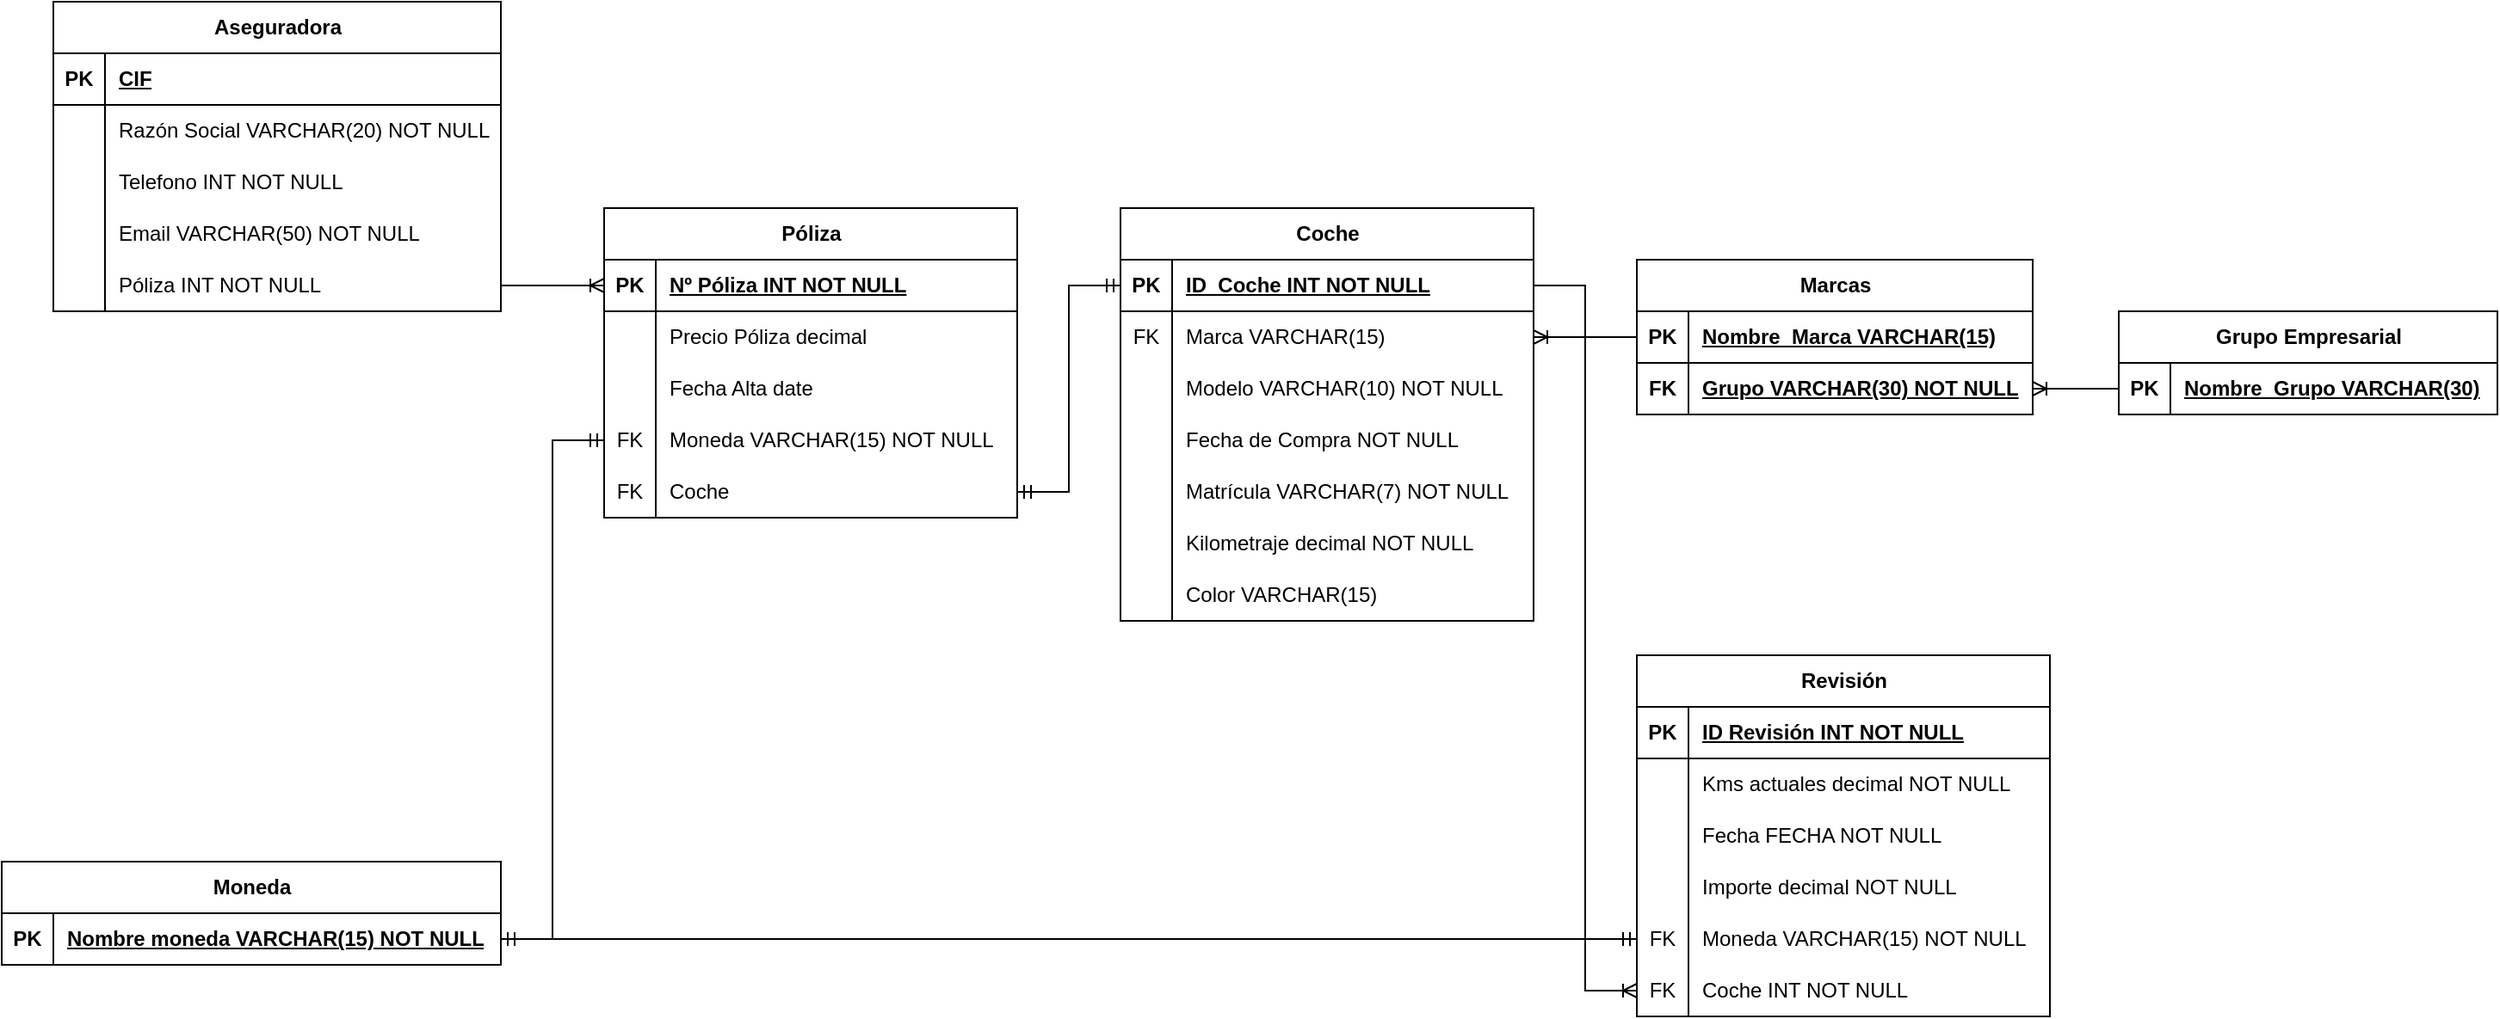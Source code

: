 <mxfile version="21.6.8" type="device">
  <diagram name="Page-1" id="Ce3PiurtDu2Wg8U3uvHD">
    <mxGraphModel dx="2472" dy="875" grid="1" gridSize="10" guides="1" tooltips="1" connect="1" arrows="1" fold="1" page="0" pageScale="1" pageWidth="850" pageHeight="1100" math="0" shadow="0">
      <root>
        <mxCell id="0" />
        <mxCell id="1" parent="0" />
        <mxCell id="8DVN0XSkMeJQT1lrEcgG-28" value="Coche" style="shape=table;startSize=30;container=1;collapsible=1;childLayout=tableLayout;fixedRows=1;rowLines=0;fontStyle=1;align=center;resizeLast=1;html=1;" parent="1" vertex="1">
          <mxGeometry x="-30" y="200" width="240" height="240" as="geometry" />
        </mxCell>
        <mxCell id="8DVN0XSkMeJQT1lrEcgG-29" value="" style="shape=tableRow;horizontal=0;startSize=0;swimlaneHead=0;swimlaneBody=0;fillColor=none;collapsible=0;dropTarget=0;points=[[0,0.5],[1,0.5]];portConstraint=eastwest;top=0;left=0;right=0;bottom=1;" parent="8DVN0XSkMeJQT1lrEcgG-28" vertex="1">
          <mxGeometry y="30" width="240" height="30" as="geometry" />
        </mxCell>
        <mxCell id="8DVN0XSkMeJQT1lrEcgG-30" value="PK" style="shape=partialRectangle;connectable=0;fillColor=none;top=0;left=0;bottom=0;right=0;fontStyle=1;overflow=hidden;whiteSpace=wrap;html=1;" parent="8DVN0XSkMeJQT1lrEcgG-29" vertex="1">
          <mxGeometry width="30" height="30" as="geometry">
            <mxRectangle width="30" height="30" as="alternateBounds" />
          </mxGeometry>
        </mxCell>
        <mxCell id="8DVN0XSkMeJQT1lrEcgG-31" value="ID_Coche INT NOT NULL" style="shape=partialRectangle;connectable=0;fillColor=none;top=0;left=0;bottom=0;right=0;align=left;spacingLeft=6;fontStyle=5;overflow=hidden;whiteSpace=wrap;html=1;" parent="8DVN0XSkMeJQT1lrEcgG-29" vertex="1">
          <mxGeometry x="30" width="210" height="30" as="geometry">
            <mxRectangle width="210" height="30" as="alternateBounds" />
          </mxGeometry>
        </mxCell>
        <mxCell id="8DVN0XSkMeJQT1lrEcgG-32" value="" style="shape=tableRow;horizontal=0;startSize=0;swimlaneHead=0;swimlaneBody=0;fillColor=none;collapsible=0;dropTarget=0;points=[[0,0.5],[1,0.5]];portConstraint=eastwest;top=0;left=0;right=0;bottom=0;" parent="8DVN0XSkMeJQT1lrEcgG-28" vertex="1">
          <mxGeometry y="60" width="240" height="30" as="geometry" />
        </mxCell>
        <mxCell id="8DVN0XSkMeJQT1lrEcgG-33" value="FK" style="shape=partialRectangle;connectable=0;fillColor=none;top=0;left=0;bottom=0;right=0;editable=1;overflow=hidden;whiteSpace=wrap;html=1;" parent="8DVN0XSkMeJQT1lrEcgG-32" vertex="1">
          <mxGeometry width="30" height="30" as="geometry">
            <mxRectangle width="30" height="30" as="alternateBounds" />
          </mxGeometry>
        </mxCell>
        <mxCell id="8DVN0XSkMeJQT1lrEcgG-34" value="Marca VARCHAR(15)" style="shape=partialRectangle;connectable=0;fillColor=none;top=0;left=0;bottom=0;right=0;align=left;spacingLeft=6;overflow=hidden;whiteSpace=wrap;html=1;" parent="8DVN0XSkMeJQT1lrEcgG-32" vertex="1">
          <mxGeometry x="30" width="210" height="30" as="geometry">
            <mxRectangle width="210" height="30" as="alternateBounds" />
          </mxGeometry>
        </mxCell>
        <mxCell id="8DVN0XSkMeJQT1lrEcgG-35" value="" style="shape=tableRow;horizontal=0;startSize=0;swimlaneHead=0;swimlaneBody=0;fillColor=none;collapsible=0;dropTarget=0;points=[[0,0.5],[1,0.5]];portConstraint=eastwest;top=0;left=0;right=0;bottom=0;" parent="8DVN0XSkMeJQT1lrEcgG-28" vertex="1">
          <mxGeometry y="90" width="240" height="30" as="geometry" />
        </mxCell>
        <mxCell id="8DVN0XSkMeJQT1lrEcgG-36" value="" style="shape=partialRectangle;connectable=0;fillColor=none;top=0;left=0;bottom=0;right=0;editable=1;overflow=hidden;whiteSpace=wrap;html=1;" parent="8DVN0XSkMeJQT1lrEcgG-35" vertex="1">
          <mxGeometry width="30" height="30" as="geometry">
            <mxRectangle width="30" height="30" as="alternateBounds" />
          </mxGeometry>
        </mxCell>
        <mxCell id="8DVN0XSkMeJQT1lrEcgG-37" value="Modelo VARCHAR(10) NOT NULL" style="shape=partialRectangle;connectable=0;fillColor=none;top=0;left=0;bottom=0;right=0;align=left;spacingLeft=6;overflow=hidden;whiteSpace=wrap;html=1;" parent="8DVN0XSkMeJQT1lrEcgG-35" vertex="1">
          <mxGeometry x="30" width="210" height="30" as="geometry">
            <mxRectangle width="210" height="30" as="alternateBounds" />
          </mxGeometry>
        </mxCell>
        <mxCell id="ItKORKSNv3V5zhd3zfSY-48" value="" style="shape=tableRow;horizontal=0;startSize=0;swimlaneHead=0;swimlaneBody=0;fillColor=none;collapsible=0;dropTarget=0;points=[[0,0.5],[1,0.5]];portConstraint=eastwest;top=0;left=0;right=0;bottom=0;" parent="8DVN0XSkMeJQT1lrEcgG-28" vertex="1">
          <mxGeometry y="120" width="240" height="30" as="geometry" />
        </mxCell>
        <mxCell id="ItKORKSNv3V5zhd3zfSY-49" value="" style="shape=partialRectangle;connectable=0;fillColor=none;top=0;left=0;bottom=0;right=0;editable=1;overflow=hidden;whiteSpace=wrap;html=1;" parent="ItKORKSNv3V5zhd3zfSY-48" vertex="1">
          <mxGeometry width="30" height="30" as="geometry">
            <mxRectangle width="30" height="30" as="alternateBounds" />
          </mxGeometry>
        </mxCell>
        <mxCell id="ItKORKSNv3V5zhd3zfSY-50" value="Fecha de Compra NOT NULL" style="shape=partialRectangle;connectable=0;fillColor=none;top=0;left=0;bottom=0;right=0;align=left;spacingLeft=6;overflow=hidden;whiteSpace=wrap;html=1;" parent="ItKORKSNv3V5zhd3zfSY-48" vertex="1">
          <mxGeometry x="30" width="210" height="30" as="geometry">
            <mxRectangle width="210" height="30" as="alternateBounds" />
          </mxGeometry>
        </mxCell>
        <mxCell id="8DVN0XSkMeJQT1lrEcgG-38" value="" style="shape=tableRow;horizontal=0;startSize=0;swimlaneHead=0;swimlaneBody=0;fillColor=none;collapsible=0;dropTarget=0;points=[[0,0.5],[1,0.5]];portConstraint=eastwest;top=0;left=0;right=0;bottom=0;" parent="8DVN0XSkMeJQT1lrEcgG-28" vertex="1">
          <mxGeometry y="150" width="240" height="30" as="geometry" />
        </mxCell>
        <mxCell id="8DVN0XSkMeJQT1lrEcgG-39" value="" style="shape=partialRectangle;connectable=0;fillColor=none;top=0;left=0;bottom=0;right=0;editable=1;overflow=hidden;whiteSpace=wrap;html=1;" parent="8DVN0XSkMeJQT1lrEcgG-38" vertex="1">
          <mxGeometry width="30" height="30" as="geometry">
            <mxRectangle width="30" height="30" as="alternateBounds" />
          </mxGeometry>
        </mxCell>
        <mxCell id="8DVN0XSkMeJQT1lrEcgG-40" value="Matrícula VARCHAR(7) NOT NULL" style="shape=partialRectangle;connectable=0;fillColor=none;top=0;left=0;bottom=0;right=0;align=left;spacingLeft=6;overflow=hidden;whiteSpace=wrap;html=1;" parent="8DVN0XSkMeJQT1lrEcgG-38" vertex="1">
          <mxGeometry x="30" width="210" height="30" as="geometry">
            <mxRectangle width="210" height="30" as="alternateBounds" />
          </mxGeometry>
        </mxCell>
        <mxCell id="ItKORKSNv3V5zhd3zfSY-1" value="" style="shape=tableRow;horizontal=0;startSize=0;swimlaneHead=0;swimlaneBody=0;fillColor=none;collapsible=0;dropTarget=0;points=[[0,0.5],[1,0.5]];portConstraint=eastwest;top=0;left=0;right=0;bottom=0;" parent="8DVN0XSkMeJQT1lrEcgG-28" vertex="1">
          <mxGeometry y="180" width="240" height="30" as="geometry" />
        </mxCell>
        <mxCell id="ItKORKSNv3V5zhd3zfSY-2" value="" style="shape=partialRectangle;connectable=0;fillColor=none;top=0;left=0;bottom=0;right=0;editable=1;overflow=hidden;whiteSpace=wrap;html=1;" parent="ItKORKSNv3V5zhd3zfSY-1" vertex="1">
          <mxGeometry width="30" height="30" as="geometry">
            <mxRectangle width="30" height="30" as="alternateBounds" />
          </mxGeometry>
        </mxCell>
        <mxCell id="ItKORKSNv3V5zhd3zfSY-3" value="Kilometraje decimal NOT NULL" style="shape=partialRectangle;connectable=0;fillColor=none;top=0;left=0;bottom=0;right=0;align=left;spacingLeft=6;overflow=hidden;whiteSpace=wrap;html=1;" parent="ItKORKSNv3V5zhd3zfSY-1" vertex="1">
          <mxGeometry x="30" width="210" height="30" as="geometry">
            <mxRectangle width="210" height="30" as="alternateBounds" />
          </mxGeometry>
        </mxCell>
        <mxCell id="ItKORKSNv3V5zhd3zfSY-125" value="" style="shape=tableRow;horizontal=0;startSize=0;swimlaneHead=0;swimlaneBody=0;fillColor=none;collapsible=0;dropTarget=0;points=[[0,0.5],[1,0.5]];portConstraint=eastwest;top=0;left=0;right=0;bottom=0;" parent="8DVN0XSkMeJQT1lrEcgG-28" vertex="1">
          <mxGeometry y="210" width="240" height="30" as="geometry" />
        </mxCell>
        <mxCell id="ItKORKSNv3V5zhd3zfSY-126" value="" style="shape=partialRectangle;connectable=0;fillColor=none;top=0;left=0;bottom=0;right=0;editable=1;overflow=hidden;whiteSpace=wrap;html=1;" parent="ItKORKSNv3V5zhd3zfSY-125" vertex="1">
          <mxGeometry width="30" height="30" as="geometry">
            <mxRectangle width="30" height="30" as="alternateBounds" />
          </mxGeometry>
        </mxCell>
        <mxCell id="ItKORKSNv3V5zhd3zfSY-127" value="Color VARCHAR(15)" style="shape=partialRectangle;connectable=0;fillColor=none;top=0;left=0;bottom=0;right=0;align=left;spacingLeft=6;overflow=hidden;whiteSpace=wrap;html=1;" parent="ItKORKSNv3V5zhd3zfSY-125" vertex="1">
          <mxGeometry x="30" width="210" height="30" as="geometry">
            <mxRectangle width="210" height="30" as="alternateBounds" />
          </mxGeometry>
        </mxCell>
        <mxCell id="ItKORKSNv3V5zhd3zfSY-51" value="Aseguradora" style="shape=table;startSize=30;container=1;collapsible=1;childLayout=tableLayout;fixedRows=1;rowLines=0;fontStyle=1;align=center;resizeLast=1;html=1;" parent="1" vertex="1">
          <mxGeometry x="-650" y="80" width="260" height="180" as="geometry" />
        </mxCell>
        <mxCell id="ItKORKSNv3V5zhd3zfSY-52" value="" style="shape=tableRow;horizontal=0;startSize=0;swimlaneHead=0;swimlaneBody=0;fillColor=none;collapsible=0;dropTarget=0;points=[[0,0.5],[1,0.5]];portConstraint=eastwest;top=0;left=0;right=0;bottom=1;" parent="ItKORKSNv3V5zhd3zfSY-51" vertex="1">
          <mxGeometry y="30" width="260" height="30" as="geometry" />
        </mxCell>
        <mxCell id="ItKORKSNv3V5zhd3zfSY-53" value="PK" style="shape=partialRectangle;connectable=0;fillColor=none;top=0;left=0;bottom=0;right=0;fontStyle=1;overflow=hidden;whiteSpace=wrap;html=1;" parent="ItKORKSNv3V5zhd3zfSY-52" vertex="1">
          <mxGeometry width="30" height="30" as="geometry">
            <mxRectangle width="30" height="30" as="alternateBounds" />
          </mxGeometry>
        </mxCell>
        <mxCell id="ItKORKSNv3V5zhd3zfSY-54" value="CIF" style="shape=partialRectangle;connectable=0;fillColor=none;top=0;left=0;bottom=0;right=0;align=left;spacingLeft=6;fontStyle=5;overflow=hidden;whiteSpace=wrap;html=1;" parent="ItKORKSNv3V5zhd3zfSY-52" vertex="1">
          <mxGeometry x="30" width="230" height="30" as="geometry">
            <mxRectangle width="230" height="30" as="alternateBounds" />
          </mxGeometry>
        </mxCell>
        <mxCell id="ItKORKSNv3V5zhd3zfSY-55" value="" style="shape=tableRow;horizontal=0;startSize=0;swimlaneHead=0;swimlaneBody=0;fillColor=none;collapsible=0;dropTarget=0;points=[[0,0.5],[1,0.5]];portConstraint=eastwest;top=0;left=0;right=0;bottom=0;" parent="ItKORKSNv3V5zhd3zfSY-51" vertex="1">
          <mxGeometry y="60" width="260" height="30" as="geometry" />
        </mxCell>
        <mxCell id="ItKORKSNv3V5zhd3zfSY-56" value="" style="shape=partialRectangle;connectable=0;fillColor=none;top=0;left=0;bottom=0;right=0;editable=1;overflow=hidden;whiteSpace=wrap;html=1;" parent="ItKORKSNv3V5zhd3zfSY-55" vertex="1">
          <mxGeometry width="30" height="30" as="geometry">
            <mxRectangle width="30" height="30" as="alternateBounds" />
          </mxGeometry>
        </mxCell>
        <mxCell id="ItKORKSNv3V5zhd3zfSY-57" value="Razón Social VARCHAR(20) NOT NULL" style="shape=partialRectangle;connectable=0;fillColor=none;top=0;left=0;bottom=0;right=0;align=left;spacingLeft=6;overflow=hidden;whiteSpace=wrap;html=1;" parent="ItKORKSNv3V5zhd3zfSY-55" vertex="1">
          <mxGeometry x="30" width="230" height="30" as="geometry">
            <mxRectangle width="230" height="30" as="alternateBounds" />
          </mxGeometry>
        </mxCell>
        <mxCell id="ItKORKSNv3V5zhd3zfSY-64" value="" style="shape=tableRow;horizontal=0;startSize=0;swimlaneHead=0;swimlaneBody=0;fillColor=none;collapsible=0;dropTarget=0;points=[[0,0.5],[1,0.5]];portConstraint=eastwest;top=0;left=0;right=0;bottom=0;" parent="ItKORKSNv3V5zhd3zfSY-51" vertex="1">
          <mxGeometry y="90" width="260" height="30" as="geometry" />
        </mxCell>
        <mxCell id="ItKORKSNv3V5zhd3zfSY-65" value="" style="shape=partialRectangle;connectable=0;fillColor=none;top=0;left=0;bottom=0;right=0;editable=1;overflow=hidden;whiteSpace=wrap;html=1;" parent="ItKORKSNv3V5zhd3zfSY-64" vertex="1">
          <mxGeometry width="30" height="30" as="geometry">
            <mxRectangle width="30" height="30" as="alternateBounds" />
          </mxGeometry>
        </mxCell>
        <mxCell id="ItKORKSNv3V5zhd3zfSY-66" value="Telefono INT NOT NULL" style="shape=partialRectangle;connectable=0;fillColor=none;top=0;left=0;bottom=0;right=0;align=left;spacingLeft=6;overflow=hidden;whiteSpace=wrap;html=1;" parent="ItKORKSNv3V5zhd3zfSY-64" vertex="1">
          <mxGeometry x="30" width="230" height="30" as="geometry">
            <mxRectangle width="230" height="30" as="alternateBounds" />
          </mxGeometry>
        </mxCell>
        <mxCell id="ItKORKSNv3V5zhd3zfSY-67" value="" style="shape=tableRow;horizontal=0;startSize=0;swimlaneHead=0;swimlaneBody=0;fillColor=none;collapsible=0;dropTarget=0;points=[[0,0.5],[1,0.5]];portConstraint=eastwest;top=0;left=0;right=0;bottom=0;" parent="ItKORKSNv3V5zhd3zfSY-51" vertex="1">
          <mxGeometry y="120" width="260" height="30" as="geometry" />
        </mxCell>
        <mxCell id="ItKORKSNv3V5zhd3zfSY-68" value="" style="shape=partialRectangle;connectable=0;fillColor=none;top=0;left=0;bottom=0;right=0;editable=1;overflow=hidden;whiteSpace=wrap;html=1;" parent="ItKORKSNv3V5zhd3zfSY-67" vertex="1">
          <mxGeometry width="30" height="30" as="geometry">
            <mxRectangle width="30" height="30" as="alternateBounds" />
          </mxGeometry>
        </mxCell>
        <mxCell id="ItKORKSNv3V5zhd3zfSY-69" value="Email VARCHAR(50) NOT NULL" style="shape=partialRectangle;connectable=0;fillColor=none;top=0;left=0;bottom=0;right=0;align=left;spacingLeft=6;overflow=hidden;whiteSpace=wrap;html=1;" parent="ItKORKSNv3V5zhd3zfSY-67" vertex="1">
          <mxGeometry x="30" width="230" height="30" as="geometry">
            <mxRectangle width="230" height="30" as="alternateBounds" />
          </mxGeometry>
        </mxCell>
        <mxCell id="0sGLPWsD0QdRFvgC1Tdk-54" value="" style="shape=tableRow;horizontal=0;startSize=0;swimlaneHead=0;swimlaneBody=0;fillColor=none;collapsible=0;dropTarget=0;points=[[0,0.5],[1,0.5]];portConstraint=eastwest;top=0;left=0;right=0;bottom=0;" parent="ItKORKSNv3V5zhd3zfSY-51" vertex="1">
          <mxGeometry y="150" width="260" height="30" as="geometry" />
        </mxCell>
        <mxCell id="0sGLPWsD0QdRFvgC1Tdk-55" value="" style="shape=partialRectangle;connectable=0;fillColor=none;top=0;left=0;bottom=0;right=0;editable=1;overflow=hidden;whiteSpace=wrap;html=1;" parent="0sGLPWsD0QdRFvgC1Tdk-54" vertex="1">
          <mxGeometry width="30" height="30" as="geometry">
            <mxRectangle width="30" height="30" as="alternateBounds" />
          </mxGeometry>
        </mxCell>
        <mxCell id="0sGLPWsD0QdRFvgC1Tdk-56" value="Póliza INT NOT NULL" style="shape=partialRectangle;connectable=0;fillColor=none;top=0;left=0;bottom=0;right=0;align=left;spacingLeft=6;overflow=hidden;whiteSpace=wrap;html=1;" parent="0sGLPWsD0QdRFvgC1Tdk-54" vertex="1">
          <mxGeometry x="30" width="230" height="30" as="geometry">
            <mxRectangle width="230" height="30" as="alternateBounds" />
          </mxGeometry>
        </mxCell>
        <mxCell id="ItKORKSNv3V5zhd3zfSY-92" value="Marcas" style="shape=table;startSize=30;container=1;collapsible=1;childLayout=tableLayout;fixedRows=1;rowLines=0;fontStyle=1;align=center;resizeLast=1;html=1;" parent="1" vertex="1">
          <mxGeometry x="270" y="230" width="230" height="90" as="geometry" />
        </mxCell>
        <mxCell id="ItKORKSNv3V5zhd3zfSY-93" value="" style="shape=tableRow;horizontal=0;startSize=0;swimlaneHead=0;swimlaneBody=0;fillColor=none;collapsible=0;dropTarget=0;points=[[0,0.5],[1,0.5]];portConstraint=eastwest;top=0;left=0;right=0;bottom=1;" parent="ItKORKSNv3V5zhd3zfSY-92" vertex="1">
          <mxGeometry y="30" width="230" height="30" as="geometry" />
        </mxCell>
        <mxCell id="ItKORKSNv3V5zhd3zfSY-94" value="PK" style="shape=partialRectangle;connectable=0;fillColor=none;top=0;left=0;bottom=0;right=0;fontStyle=1;overflow=hidden;whiteSpace=wrap;html=1;" parent="ItKORKSNv3V5zhd3zfSY-93" vertex="1">
          <mxGeometry width="30" height="30" as="geometry">
            <mxRectangle width="30" height="30" as="alternateBounds" />
          </mxGeometry>
        </mxCell>
        <mxCell id="ItKORKSNv3V5zhd3zfSY-95" value="Nombre_Marca VARCHAR(15)" style="shape=partialRectangle;connectable=0;fillColor=none;top=0;left=0;bottom=0;right=0;align=left;spacingLeft=6;fontStyle=5;overflow=hidden;whiteSpace=wrap;html=1;" parent="ItKORKSNv3V5zhd3zfSY-93" vertex="1">
          <mxGeometry x="30" width="200" height="30" as="geometry">
            <mxRectangle width="200" height="30" as="alternateBounds" />
          </mxGeometry>
        </mxCell>
        <mxCell id="0sGLPWsD0QdRFvgC1Tdk-25" value="" style="shape=tableRow;horizontal=0;startSize=0;swimlaneHead=0;swimlaneBody=0;fillColor=none;collapsible=0;dropTarget=0;points=[[0,0.5],[1,0.5]];portConstraint=eastwest;top=0;left=0;right=0;bottom=1;" parent="ItKORKSNv3V5zhd3zfSY-92" vertex="1">
          <mxGeometry y="60" width="230" height="30" as="geometry" />
        </mxCell>
        <mxCell id="0sGLPWsD0QdRFvgC1Tdk-26" value="FK" style="shape=partialRectangle;connectable=0;fillColor=none;top=0;left=0;bottom=0;right=0;fontStyle=1;overflow=hidden;whiteSpace=wrap;html=1;" parent="0sGLPWsD0QdRFvgC1Tdk-25" vertex="1">
          <mxGeometry width="30" height="30" as="geometry">
            <mxRectangle width="30" height="30" as="alternateBounds" />
          </mxGeometry>
        </mxCell>
        <mxCell id="0sGLPWsD0QdRFvgC1Tdk-27" value="Grupo VARCHAR(30) NOT NULL" style="shape=partialRectangle;connectable=0;fillColor=none;top=0;left=0;bottom=0;right=0;align=left;spacingLeft=6;fontStyle=5;overflow=hidden;whiteSpace=wrap;html=1;" parent="0sGLPWsD0QdRFvgC1Tdk-25" vertex="1">
          <mxGeometry x="30" width="200" height="30" as="geometry">
            <mxRectangle width="200" height="30" as="alternateBounds" />
          </mxGeometry>
        </mxCell>
        <mxCell id="ItKORKSNv3V5zhd3zfSY-105" value="Grupo Empresarial" style="shape=table;startSize=30;container=1;collapsible=1;childLayout=tableLayout;fixedRows=1;rowLines=0;fontStyle=1;align=center;resizeLast=1;html=1;" parent="1" vertex="1">
          <mxGeometry x="550" y="260" width="220" height="60" as="geometry" />
        </mxCell>
        <mxCell id="ItKORKSNv3V5zhd3zfSY-106" value="" style="shape=tableRow;horizontal=0;startSize=0;swimlaneHead=0;swimlaneBody=0;fillColor=none;collapsible=0;dropTarget=0;points=[[0,0.5],[1,0.5]];portConstraint=eastwest;top=0;left=0;right=0;bottom=1;" parent="ItKORKSNv3V5zhd3zfSY-105" vertex="1">
          <mxGeometry y="30" width="220" height="30" as="geometry" />
        </mxCell>
        <mxCell id="ItKORKSNv3V5zhd3zfSY-107" value="PK" style="shape=partialRectangle;connectable=0;fillColor=none;top=0;left=0;bottom=0;right=0;fontStyle=1;overflow=hidden;whiteSpace=wrap;html=1;" parent="ItKORKSNv3V5zhd3zfSY-106" vertex="1">
          <mxGeometry width="30" height="30" as="geometry">
            <mxRectangle width="30" height="30" as="alternateBounds" />
          </mxGeometry>
        </mxCell>
        <mxCell id="ItKORKSNv3V5zhd3zfSY-108" value="Nombre_Grupo VARCHAR(30)" style="shape=partialRectangle;connectable=0;fillColor=none;top=0;left=0;bottom=0;right=0;align=left;spacingLeft=6;fontStyle=5;overflow=hidden;whiteSpace=wrap;html=1;" parent="ItKORKSNv3V5zhd3zfSY-106" vertex="1">
          <mxGeometry x="30" width="190" height="30" as="geometry">
            <mxRectangle width="190" height="30" as="alternateBounds" />
          </mxGeometry>
        </mxCell>
        <mxCell id="ItKORKSNv3V5zhd3zfSY-112" value="Póliza" style="shape=table;startSize=30;container=1;collapsible=1;childLayout=tableLayout;fixedRows=1;rowLines=0;fontStyle=1;align=center;resizeLast=1;html=1;" parent="1" vertex="1">
          <mxGeometry x="-330" y="200" width="240" height="180" as="geometry" />
        </mxCell>
        <mxCell id="ItKORKSNv3V5zhd3zfSY-113" value="" style="shape=tableRow;horizontal=0;startSize=0;swimlaneHead=0;swimlaneBody=0;fillColor=none;collapsible=0;dropTarget=0;points=[[0,0.5],[1,0.5]];portConstraint=eastwest;top=0;left=0;right=0;bottom=1;" parent="ItKORKSNv3V5zhd3zfSY-112" vertex="1">
          <mxGeometry y="30" width="240" height="30" as="geometry" />
        </mxCell>
        <mxCell id="ItKORKSNv3V5zhd3zfSY-114" value="PK" style="shape=partialRectangle;connectable=0;fillColor=none;top=0;left=0;bottom=0;right=0;fontStyle=1;overflow=hidden;whiteSpace=wrap;html=1;" parent="ItKORKSNv3V5zhd3zfSY-113" vertex="1">
          <mxGeometry width="30" height="30" as="geometry">
            <mxRectangle width="30" height="30" as="alternateBounds" />
          </mxGeometry>
        </mxCell>
        <mxCell id="ItKORKSNv3V5zhd3zfSY-115" value="Nº Póliza INT NOT NULL" style="shape=partialRectangle;connectable=0;fillColor=none;top=0;left=0;bottom=0;right=0;align=left;spacingLeft=6;fontStyle=5;overflow=hidden;whiteSpace=wrap;html=1;" parent="ItKORKSNv3V5zhd3zfSY-113" vertex="1">
          <mxGeometry x="30" width="210" height="30" as="geometry">
            <mxRectangle width="210" height="30" as="alternateBounds" />
          </mxGeometry>
        </mxCell>
        <mxCell id="ItKORKSNv3V5zhd3zfSY-116" value="" style="shape=tableRow;horizontal=0;startSize=0;swimlaneHead=0;swimlaneBody=0;fillColor=none;collapsible=0;dropTarget=0;points=[[0,0.5],[1,0.5]];portConstraint=eastwest;top=0;left=0;right=0;bottom=0;" parent="ItKORKSNv3V5zhd3zfSY-112" vertex="1">
          <mxGeometry y="60" width="240" height="30" as="geometry" />
        </mxCell>
        <mxCell id="ItKORKSNv3V5zhd3zfSY-117" value="" style="shape=partialRectangle;connectable=0;fillColor=none;top=0;left=0;bottom=0;right=0;editable=1;overflow=hidden;whiteSpace=wrap;html=1;" parent="ItKORKSNv3V5zhd3zfSY-116" vertex="1">
          <mxGeometry width="30" height="30" as="geometry">
            <mxRectangle width="30" height="30" as="alternateBounds" />
          </mxGeometry>
        </mxCell>
        <mxCell id="ItKORKSNv3V5zhd3zfSY-118" value="Precio Póliza decimal" style="shape=partialRectangle;connectable=0;fillColor=none;top=0;left=0;bottom=0;right=0;align=left;spacingLeft=6;overflow=hidden;whiteSpace=wrap;html=1;" parent="ItKORKSNv3V5zhd3zfSY-116" vertex="1">
          <mxGeometry x="30" width="210" height="30" as="geometry">
            <mxRectangle width="210" height="30" as="alternateBounds" />
          </mxGeometry>
        </mxCell>
        <mxCell id="ItKORKSNv3V5zhd3zfSY-149" value="" style="shape=tableRow;horizontal=0;startSize=0;swimlaneHead=0;swimlaneBody=0;fillColor=none;collapsible=0;dropTarget=0;points=[[0,0.5],[1,0.5]];portConstraint=eastwest;top=0;left=0;right=0;bottom=0;" parent="ItKORKSNv3V5zhd3zfSY-112" vertex="1">
          <mxGeometry y="90" width="240" height="30" as="geometry" />
        </mxCell>
        <mxCell id="ItKORKSNv3V5zhd3zfSY-150" value="" style="shape=partialRectangle;connectable=0;fillColor=none;top=0;left=0;bottom=0;right=0;editable=1;overflow=hidden;whiteSpace=wrap;html=1;" parent="ItKORKSNv3V5zhd3zfSY-149" vertex="1">
          <mxGeometry width="30" height="30" as="geometry">
            <mxRectangle width="30" height="30" as="alternateBounds" />
          </mxGeometry>
        </mxCell>
        <mxCell id="ItKORKSNv3V5zhd3zfSY-151" value="Fecha Alta date" style="shape=partialRectangle;connectable=0;fillColor=none;top=0;left=0;bottom=0;right=0;align=left;spacingLeft=6;overflow=hidden;whiteSpace=wrap;html=1;" parent="ItKORKSNv3V5zhd3zfSY-149" vertex="1">
          <mxGeometry x="30" width="210" height="30" as="geometry">
            <mxRectangle width="210" height="30" as="alternateBounds" />
          </mxGeometry>
        </mxCell>
        <mxCell id="ItKORKSNv3V5zhd3zfSY-145" value="" style="shape=tableRow;horizontal=0;startSize=0;swimlaneHead=0;swimlaneBody=0;fillColor=none;collapsible=0;dropTarget=0;points=[[0,0.5],[1,0.5]];portConstraint=eastwest;top=0;left=0;right=0;bottom=0;" parent="ItKORKSNv3V5zhd3zfSY-112" vertex="1">
          <mxGeometry y="120" width="240" height="30" as="geometry" />
        </mxCell>
        <mxCell id="ItKORKSNv3V5zhd3zfSY-146" value="FK" style="shape=partialRectangle;connectable=0;fillColor=none;top=0;left=0;bottom=0;right=0;editable=1;overflow=hidden;whiteSpace=wrap;html=1;" parent="ItKORKSNv3V5zhd3zfSY-145" vertex="1">
          <mxGeometry width="30" height="30" as="geometry">
            <mxRectangle width="30" height="30" as="alternateBounds" />
          </mxGeometry>
        </mxCell>
        <mxCell id="ItKORKSNv3V5zhd3zfSY-147" value="Moneda VARCHAR(15) NOT NULL" style="shape=partialRectangle;connectable=0;fillColor=none;top=0;left=0;bottom=0;right=0;align=left;spacingLeft=6;overflow=hidden;whiteSpace=wrap;html=1;" parent="ItKORKSNv3V5zhd3zfSY-145" vertex="1">
          <mxGeometry x="30" width="210" height="30" as="geometry">
            <mxRectangle width="210" height="30" as="alternateBounds" />
          </mxGeometry>
        </mxCell>
        <mxCell id="ItKORKSNv3V5zhd3zfSY-142" value="" style="shape=tableRow;horizontal=0;startSize=0;swimlaneHead=0;swimlaneBody=0;fillColor=none;collapsible=0;dropTarget=0;points=[[0,0.5],[1,0.5]];portConstraint=eastwest;top=0;left=0;right=0;bottom=0;" parent="ItKORKSNv3V5zhd3zfSY-112" vertex="1">
          <mxGeometry y="150" width="240" height="30" as="geometry" />
        </mxCell>
        <mxCell id="ItKORKSNv3V5zhd3zfSY-143" value="FK" style="shape=partialRectangle;connectable=0;fillColor=none;top=0;left=0;bottom=0;right=0;editable=1;overflow=hidden;whiteSpace=wrap;html=1;" parent="ItKORKSNv3V5zhd3zfSY-142" vertex="1">
          <mxGeometry width="30" height="30" as="geometry">
            <mxRectangle width="30" height="30" as="alternateBounds" />
          </mxGeometry>
        </mxCell>
        <mxCell id="ItKORKSNv3V5zhd3zfSY-144" value="Coche" style="shape=partialRectangle;connectable=0;fillColor=none;top=0;left=0;bottom=0;right=0;align=left;spacingLeft=6;overflow=hidden;whiteSpace=wrap;html=1;" parent="ItKORKSNv3V5zhd3zfSY-142" vertex="1">
          <mxGeometry x="30" width="210" height="30" as="geometry">
            <mxRectangle width="210" height="30" as="alternateBounds" />
          </mxGeometry>
        </mxCell>
        <mxCell id="ItKORKSNv3V5zhd3zfSY-152" value="Revisión" style="shape=table;startSize=30;container=1;collapsible=1;childLayout=tableLayout;fixedRows=1;rowLines=0;fontStyle=1;align=center;resizeLast=1;html=1;" parent="1" vertex="1">
          <mxGeometry x="270" y="460" width="240" height="210" as="geometry" />
        </mxCell>
        <mxCell id="ItKORKSNv3V5zhd3zfSY-153" value="" style="shape=tableRow;horizontal=0;startSize=0;swimlaneHead=0;swimlaneBody=0;fillColor=none;collapsible=0;dropTarget=0;points=[[0,0.5],[1,0.5]];portConstraint=eastwest;top=0;left=0;right=0;bottom=1;" parent="ItKORKSNv3V5zhd3zfSY-152" vertex="1">
          <mxGeometry y="30" width="240" height="30" as="geometry" />
        </mxCell>
        <mxCell id="ItKORKSNv3V5zhd3zfSY-154" value="PK" style="shape=partialRectangle;connectable=0;fillColor=none;top=0;left=0;bottom=0;right=0;fontStyle=1;overflow=hidden;whiteSpace=wrap;html=1;" parent="ItKORKSNv3V5zhd3zfSY-153" vertex="1">
          <mxGeometry width="30" height="30" as="geometry">
            <mxRectangle width="30" height="30" as="alternateBounds" />
          </mxGeometry>
        </mxCell>
        <mxCell id="ItKORKSNv3V5zhd3zfSY-155" value="ID Revisión INT NOT NULL" style="shape=partialRectangle;connectable=0;fillColor=none;top=0;left=0;bottom=0;right=0;align=left;spacingLeft=6;fontStyle=5;overflow=hidden;whiteSpace=wrap;html=1;" parent="ItKORKSNv3V5zhd3zfSY-153" vertex="1">
          <mxGeometry x="30" width="210" height="30" as="geometry">
            <mxRectangle width="210" height="30" as="alternateBounds" />
          </mxGeometry>
        </mxCell>
        <mxCell id="ItKORKSNv3V5zhd3zfSY-159" value="" style="shape=tableRow;horizontal=0;startSize=0;swimlaneHead=0;swimlaneBody=0;fillColor=none;collapsible=0;dropTarget=0;points=[[0,0.5],[1,0.5]];portConstraint=eastwest;top=0;left=0;right=0;bottom=0;" parent="ItKORKSNv3V5zhd3zfSY-152" vertex="1">
          <mxGeometry y="60" width="240" height="30" as="geometry" />
        </mxCell>
        <mxCell id="ItKORKSNv3V5zhd3zfSY-160" value="" style="shape=partialRectangle;connectable=0;fillColor=none;top=0;left=0;bottom=0;right=0;editable=1;overflow=hidden;whiteSpace=wrap;html=1;" parent="ItKORKSNv3V5zhd3zfSY-159" vertex="1">
          <mxGeometry width="30" height="30" as="geometry">
            <mxRectangle width="30" height="30" as="alternateBounds" />
          </mxGeometry>
        </mxCell>
        <mxCell id="ItKORKSNv3V5zhd3zfSY-161" value="Kms actuales decimal NOT NULL" style="shape=partialRectangle;connectable=0;fillColor=none;top=0;left=0;bottom=0;right=0;align=left;spacingLeft=6;overflow=hidden;whiteSpace=wrap;html=1;" parent="ItKORKSNv3V5zhd3zfSY-159" vertex="1">
          <mxGeometry x="30" width="210" height="30" as="geometry">
            <mxRectangle width="210" height="30" as="alternateBounds" />
          </mxGeometry>
        </mxCell>
        <mxCell id="ItKORKSNv3V5zhd3zfSY-162" value="" style="shape=tableRow;horizontal=0;startSize=0;swimlaneHead=0;swimlaneBody=0;fillColor=none;collapsible=0;dropTarget=0;points=[[0,0.5],[1,0.5]];portConstraint=eastwest;top=0;left=0;right=0;bottom=0;" parent="ItKORKSNv3V5zhd3zfSY-152" vertex="1">
          <mxGeometry y="90" width="240" height="30" as="geometry" />
        </mxCell>
        <mxCell id="ItKORKSNv3V5zhd3zfSY-163" value="" style="shape=partialRectangle;connectable=0;fillColor=none;top=0;left=0;bottom=0;right=0;editable=1;overflow=hidden;whiteSpace=wrap;html=1;" parent="ItKORKSNv3V5zhd3zfSY-162" vertex="1">
          <mxGeometry width="30" height="30" as="geometry">
            <mxRectangle width="30" height="30" as="alternateBounds" />
          </mxGeometry>
        </mxCell>
        <mxCell id="ItKORKSNv3V5zhd3zfSY-164" value="Fecha FECHA NOT NULL" style="shape=partialRectangle;connectable=0;fillColor=none;top=0;left=0;bottom=0;right=0;align=left;spacingLeft=6;overflow=hidden;whiteSpace=wrap;html=1;" parent="ItKORKSNv3V5zhd3zfSY-162" vertex="1">
          <mxGeometry x="30" width="210" height="30" as="geometry">
            <mxRectangle width="210" height="30" as="alternateBounds" />
          </mxGeometry>
        </mxCell>
        <mxCell id="ItKORKSNv3V5zhd3zfSY-165" value="" style="shape=tableRow;horizontal=0;startSize=0;swimlaneHead=0;swimlaneBody=0;fillColor=none;collapsible=0;dropTarget=0;points=[[0,0.5],[1,0.5]];portConstraint=eastwest;top=0;left=0;right=0;bottom=0;" parent="ItKORKSNv3V5zhd3zfSY-152" vertex="1">
          <mxGeometry y="120" width="240" height="30" as="geometry" />
        </mxCell>
        <mxCell id="ItKORKSNv3V5zhd3zfSY-166" value="" style="shape=partialRectangle;connectable=0;fillColor=none;top=0;left=0;bottom=0;right=0;editable=1;overflow=hidden;whiteSpace=wrap;html=1;" parent="ItKORKSNv3V5zhd3zfSY-165" vertex="1">
          <mxGeometry width="30" height="30" as="geometry">
            <mxRectangle width="30" height="30" as="alternateBounds" />
          </mxGeometry>
        </mxCell>
        <mxCell id="ItKORKSNv3V5zhd3zfSY-167" value="Importe decimal NOT NULL" style="shape=partialRectangle;connectable=0;fillColor=none;top=0;left=0;bottom=0;right=0;align=left;spacingLeft=6;overflow=hidden;whiteSpace=wrap;html=1;" parent="ItKORKSNv3V5zhd3zfSY-165" vertex="1">
          <mxGeometry x="30" width="210" height="30" as="geometry">
            <mxRectangle width="210" height="30" as="alternateBounds" />
          </mxGeometry>
        </mxCell>
        <mxCell id="0sGLPWsD0QdRFvgC1Tdk-9" value="" style="shape=tableRow;horizontal=0;startSize=0;swimlaneHead=0;swimlaneBody=0;fillColor=none;collapsible=0;dropTarget=0;points=[[0,0.5],[1,0.5]];portConstraint=eastwest;top=0;left=0;right=0;bottom=0;" parent="ItKORKSNv3V5zhd3zfSY-152" vertex="1">
          <mxGeometry y="150" width="240" height="30" as="geometry" />
        </mxCell>
        <mxCell id="0sGLPWsD0QdRFvgC1Tdk-10" value="FK" style="shape=partialRectangle;connectable=0;fillColor=none;top=0;left=0;bottom=0;right=0;editable=1;overflow=hidden;whiteSpace=wrap;html=1;" parent="0sGLPWsD0QdRFvgC1Tdk-9" vertex="1">
          <mxGeometry width="30" height="30" as="geometry">
            <mxRectangle width="30" height="30" as="alternateBounds" />
          </mxGeometry>
        </mxCell>
        <mxCell id="0sGLPWsD0QdRFvgC1Tdk-11" value="Moneda VARCHAR(15) NOT NULL" style="shape=partialRectangle;connectable=0;fillColor=none;top=0;left=0;bottom=0;right=0;align=left;spacingLeft=6;overflow=hidden;whiteSpace=wrap;html=1;" parent="0sGLPWsD0QdRFvgC1Tdk-9" vertex="1">
          <mxGeometry x="30" width="210" height="30" as="geometry">
            <mxRectangle width="210" height="30" as="alternateBounds" />
          </mxGeometry>
        </mxCell>
        <mxCell id="0sGLPWsD0QdRFvgC1Tdk-47" value="" style="shape=tableRow;horizontal=0;startSize=0;swimlaneHead=0;swimlaneBody=0;fillColor=none;collapsible=0;dropTarget=0;points=[[0,0.5],[1,0.5]];portConstraint=eastwest;top=0;left=0;right=0;bottom=0;" parent="ItKORKSNv3V5zhd3zfSY-152" vertex="1">
          <mxGeometry y="180" width="240" height="30" as="geometry" />
        </mxCell>
        <mxCell id="0sGLPWsD0QdRFvgC1Tdk-48" value="FK" style="shape=partialRectangle;connectable=0;fillColor=none;top=0;left=0;bottom=0;right=0;editable=1;overflow=hidden;whiteSpace=wrap;html=1;" parent="0sGLPWsD0QdRFvgC1Tdk-47" vertex="1">
          <mxGeometry width="30" height="30" as="geometry">
            <mxRectangle width="30" height="30" as="alternateBounds" />
          </mxGeometry>
        </mxCell>
        <mxCell id="0sGLPWsD0QdRFvgC1Tdk-49" value="Coche INT NOT NULL" style="shape=partialRectangle;connectable=0;fillColor=none;top=0;left=0;bottom=0;right=0;align=left;spacingLeft=6;overflow=hidden;whiteSpace=wrap;html=1;" parent="0sGLPWsD0QdRFvgC1Tdk-47" vertex="1">
          <mxGeometry x="30" width="210" height="30" as="geometry">
            <mxRectangle width="210" height="30" as="alternateBounds" />
          </mxGeometry>
        </mxCell>
        <mxCell id="0sGLPWsD0QdRFvgC1Tdk-1" value="" style="edgeStyle=entityRelationEdgeStyle;fontSize=12;html=1;endArrow=ERmandOne;startArrow=ERmandOne;rounded=0;" parent="1" source="ItKORKSNv3V5zhd3zfSY-142" target="8DVN0XSkMeJQT1lrEcgG-29" edge="1">
          <mxGeometry width="100" height="100" relative="1" as="geometry">
            <mxPoint x="20" y="440" as="sourcePoint" />
            <mxPoint x="120" y="340" as="targetPoint" />
          </mxGeometry>
        </mxCell>
        <mxCell id="0sGLPWsD0QdRFvgC1Tdk-2" value="Moneda" style="shape=table;startSize=30;container=1;collapsible=1;childLayout=tableLayout;fixedRows=1;rowLines=0;fontStyle=1;align=center;resizeLast=1;html=1;" parent="1" vertex="1">
          <mxGeometry x="-680" y="580" width="290" height="60" as="geometry" />
        </mxCell>
        <mxCell id="0sGLPWsD0QdRFvgC1Tdk-3" value="" style="shape=tableRow;horizontal=0;startSize=0;swimlaneHead=0;swimlaneBody=0;fillColor=none;collapsible=0;dropTarget=0;points=[[0,0.5],[1,0.5]];portConstraint=eastwest;top=0;left=0;right=0;bottom=1;" parent="0sGLPWsD0QdRFvgC1Tdk-2" vertex="1">
          <mxGeometry y="30" width="290" height="30" as="geometry" />
        </mxCell>
        <mxCell id="0sGLPWsD0QdRFvgC1Tdk-4" value="PK" style="shape=partialRectangle;connectable=0;fillColor=none;top=0;left=0;bottom=0;right=0;fontStyle=1;overflow=hidden;whiteSpace=wrap;html=1;" parent="0sGLPWsD0QdRFvgC1Tdk-3" vertex="1">
          <mxGeometry width="30" height="30" as="geometry">
            <mxRectangle width="30" height="30" as="alternateBounds" />
          </mxGeometry>
        </mxCell>
        <mxCell id="0sGLPWsD0QdRFvgC1Tdk-5" value="Nombre moneda VARCHAR(15) NOT NULL" style="shape=partialRectangle;connectable=0;fillColor=none;top=0;left=0;bottom=0;right=0;align=left;spacingLeft=6;fontStyle=5;overflow=hidden;whiteSpace=wrap;html=1;" parent="0sGLPWsD0QdRFvgC1Tdk-3" vertex="1">
          <mxGeometry x="30" width="260" height="30" as="geometry">
            <mxRectangle width="260" height="30" as="alternateBounds" />
          </mxGeometry>
        </mxCell>
        <mxCell id="0sGLPWsD0QdRFvgC1Tdk-12" value="" style="edgeStyle=entityRelationEdgeStyle;fontSize=12;html=1;endArrow=ERmandOne;startArrow=ERmandOne;rounded=0;" parent="1" source="0sGLPWsD0QdRFvgC1Tdk-9" target="0sGLPWsD0QdRFvgC1Tdk-3" edge="1">
          <mxGeometry width="100" height="100" relative="1" as="geometry">
            <mxPoint x="800" y="610" as="sourcePoint" />
            <mxPoint x="900" y="510" as="targetPoint" />
          </mxGeometry>
        </mxCell>
        <mxCell id="0sGLPWsD0QdRFvgC1Tdk-24" value="" style="edgeStyle=entityRelationEdgeStyle;fontSize=12;html=1;endArrow=ERoneToMany;rounded=0;" parent="1" source="ItKORKSNv3V5zhd3zfSY-106" target="0sGLPWsD0QdRFvgC1Tdk-25" edge="1">
          <mxGeometry width="100" height="100" relative="1" as="geometry">
            <mxPoint x="1340" y="670" as="sourcePoint" />
            <mxPoint x="1440" y="570" as="targetPoint" />
          </mxGeometry>
        </mxCell>
        <mxCell id="0sGLPWsD0QdRFvgC1Tdk-53" value="" style="edgeStyle=entityRelationEdgeStyle;fontSize=12;html=1;endArrow=ERoneToMany;rounded=0;" parent="1" source="8DVN0XSkMeJQT1lrEcgG-29" target="0sGLPWsD0QdRFvgC1Tdk-47" edge="1">
          <mxGeometry width="100" height="100" relative="1" as="geometry">
            <mxPoint x="260" y="890" as="sourcePoint" />
            <mxPoint x="360" y="790" as="targetPoint" />
          </mxGeometry>
        </mxCell>
        <mxCell id="0sGLPWsD0QdRFvgC1Tdk-57" value="" style="edgeStyle=entityRelationEdgeStyle;fontSize=12;html=1;endArrow=ERoneToMany;rounded=0;" parent="1" source="0sGLPWsD0QdRFvgC1Tdk-54" target="ItKORKSNv3V5zhd3zfSY-113" edge="1">
          <mxGeometry width="100" height="100" relative="1" as="geometry">
            <mxPoint x="-510" y="800" as="sourcePoint" />
            <mxPoint x="-410" y="700" as="targetPoint" />
          </mxGeometry>
        </mxCell>
        <mxCell id="0sGLPWsD0QdRFvgC1Tdk-58" value="" style="edgeStyle=entityRelationEdgeStyle;fontSize=12;html=1;endArrow=ERoneToMany;rounded=0;" parent="1" source="ItKORKSNv3V5zhd3zfSY-93" target="8DVN0XSkMeJQT1lrEcgG-32" edge="1">
          <mxGeometry width="100" height="100" relative="1" as="geometry">
            <mxPoint x="800" y="550" as="sourcePoint" />
            <mxPoint x="740" y="440" as="targetPoint" />
          </mxGeometry>
        </mxCell>
        <mxCell id="azY-ltN11Czk1E0aVmIw-4" value="" style="edgeStyle=entityRelationEdgeStyle;fontSize=12;html=1;endArrow=ERmandOne;startArrow=ERmandOne;rounded=0;exitX=1;exitY=0.5;exitDx=0;exitDy=0;" edge="1" parent="1" source="0sGLPWsD0QdRFvgC1Tdk-3" target="ItKORKSNv3V5zhd3zfSY-145">
          <mxGeometry width="100" height="100" relative="1" as="geometry">
            <mxPoint x="-490" y="590" as="sourcePoint" />
            <mxPoint x="-680" y="290" as="targetPoint" />
            <Array as="points">
              <mxPoint x="-970" y="535" />
              <mxPoint x="-990" y="415" />
            </Array>
          </mxGeometry>
        </mxCell>
      </root>
    </mxGraphModel>
  </diagram>
</mxfile>
